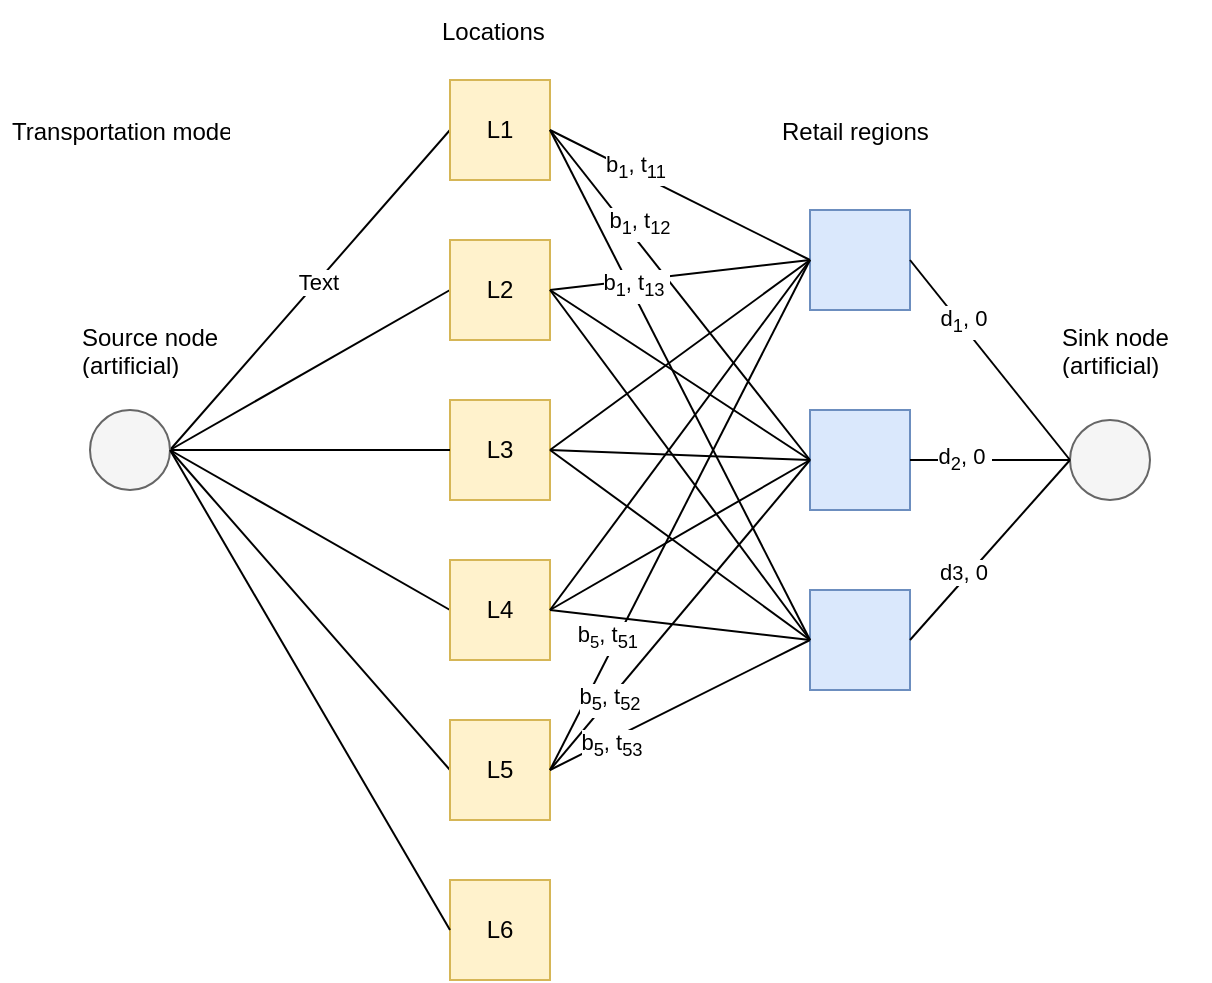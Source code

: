 <mxfile version="24.1.0" type="device">
  <diagram id="SuN_tZr9zy93ZAf2BfSO" name="Página-1">
    <mxGraphModel dx="674" dy="400" grid="1" gridSize="10" guides="1" tooltips="1" connect="1" arrows="1" fold="1" page="1" pageScale="1" pageWidth="827" pageHeight="1169" math="0" shadow="0">
      <root>
        <mxCell id="0" />
        <mxCell id="1" parent="0" />
        <mxCell id="djUS1vPbyfeASXktzGcw-22" value="" style="endArrow=none;html=1;rounded=0;exitX=1;exitY=0.5;exitDx=0;exitDy=0;entryX=0;entryY=0.5;entryDx=0;entryDy=0;startSize=2;endFill=0;" parent="1" target="djUS1vPbyfeASXktzGcw-4" edge="1">
          <mxGeometry width="50" height="50" relative="1" as="geometry">
            <mxPoint x="190" y="275" as="sourcePoint" />
            <mxPoint x="380" y="410" as="targetPoint" />
          </mxGeometry>
        </mxCell>
        <mxCell id="AI3Qx4aCdEkBwOObVNkq-5" value="Text" style="edgeLabel;html=1;align=center;verticalAlign=middle;resizable=0;points=[];" vertex="1" connectable="0" parent="djUS1vPbyfeASXktzGcw-22">
          <mxGeometry x="0.049" relative="1" as="geometry">
            <mxPoint as="offset" />
          </mxGeometry>
        </mxCell>
        <mxCell id="djUS1vPbyfeASXktzGcw-23" value="" style="endArrow=none;html=1;rounded=0;entryX=0;entryY=0.5;entryDx=0;entryDy=0;exitX=1;exitY=0.5;exitDx=0;exitDy=0;startSize=2;endFill=0;" parent="1" target="djUS1vPbyfeASXktzGcw-5" edge="1">
          <mxGeometry width="50" height="50" relative="1" as="geometry">
            <mxPoint x="190" y="275" as="sourcePoint" />
            <mxPoint x="380" y="490" as="targetPoint" />
          </mxGeometry>
        </mxCell>
        <mxCell id="djUS1vPbyfeASXktzGcw-25" value="" style="endArrow=none;html=1;rounded=0;entryX=0;entryY=0.5;entryDx=0;entryDy=0;exitX=1;exitY=0.5;exitDx=0;exitDy=0;startSize=2;endFill=0;" parent="1" target="djUS1vPbyfeASXktzGcw-6" edge="1">
          <mxGeometry width="50" height="50" relative="1" as="geometry">
            <mxPoint x="190" y="275" as="sourcePoint" />
            <mxPoint x="380" y="650" as="targetPoint" />
          </mxGeometry>
        </mxCell>
        <mxCell id="djUS1vPbyfeASXktzGcw-26" value="" style="endArrow=none;html=1;rounded=0;entryX=0;entryY=0.5;entryDx=0;entryDy=0;exitX=1;exitY=0.5;exitDx=0;exitDy=0;startSize=2;endFill=0;" parent="1" target="djUS1vPbyfeASXktzGcw-7" edge="1">
          <mxGeometry width="50" height="50" relative="1" as="geometry">
            <mxPoint x="190" y="275" as="sourcePoint" />
            <mxPoint x="380" y="730" as="targetPoint" />
          </mxGeometry>
        </mxCell>
        <mxCell id="djUS1vPbyfeASXktzGcw-31" value="" style="endArrow=none;html=1;rounded=0;entryX=0;entryY=0.5;entryDx=0;entryDy=0;exitX=1;exitY=0.5;exitDx=0;exitDy=0;startSize=2;endFill=0;" parent="1" target="djUS1vPbyfeASXktzGcw-8" edge="1">
          <mxGeometry width="50" height="50" relative="1" as="geometry">
            <mxPoint x="190" y="275" as="sourcePoint" />
            <mxPoint x="340" y="365" as="targetPoint" />
          </mxGeometry>
        </mxCell>
        <mxCell id="djUS1vPbyfeASXktzGcw-4" value="L1" style="whiteSpace=wrap;html=1;aspect=fixed;fillColor=#fff2cc;strokeColor=#d6b656;" parent="1" vertex="1">
          <mxGeometry x="330" y="90" width="50" height="50" as="geometry" />
        </mxCell>
        <mxCell id="djUS1vPbyfeASXktzGcw-5" value="L2" style="whiteSpace=wrap;html=1;aspect=fixed;fillColor=#fff2cc;strokeColor=#d6b656;" parent="1" vertex="1">
          <mxGeometry x="330" y="170" width="50" height="50" as="geometry" />
        </mxCell>
        <mxCell id="djUS1vPbyfeASXktzGcw-6" value="L3" style="whiteSpace=wrap;html=1;aspect=fixed;fillColor=#fff2cc;strokeColor=#d6b656;" parent="1" vertex="1">
          <mxGeometry x="330" y="250" width="50" height="50" as="geometry" />
        </mxCell>
        <mxCell id="djUS1vPbyfeASXktzGcw-7" value="L4" style="whiteSpace=wrap;html=1;aspect=fixed;fillColor=#fff2cc;strokeColor=#d6b656;" parent="1" vertex="1">
          <mxGeometry x="330" y="330" width="50" height="50" as="geometry" />
        </mxCell>
        <mxCell id="djUS1vPbyfeASXktzGcw-8" value="L5" style="whiteSpace=wrap;html=1;aspect=fixed;fillColor=#fff2cc;strokeColor=#d6b656;" parent="1" vertex="1">
          <mxGeometry x="330" y="410" width="50" height="50" as="geometry" />
        </mxCell>
        <mxCell id="djUS1vPbyfeASXktzGcw-9" value="" style="whiteSpace=wrap;html=1;aspect=fixed;fillColor=#dae8fc;strokeColor=#6c8ebf;" parent="1" vertex="1">
          <mxGeometry x="510" y="155" width="50" height="50" as="geometry" />
        </mxCell>
        <mxCell id="djUS1vPbyfeASXktzGcw-10" value="" style="whiteSpace=wrap;html=1;aspect=fixed;fillColor=#dae8fc;strokeColor=#6c8ebf;" parent="1" vertex="1">
          <mxGeometry x="510" y="255" width="50" height="50" as="geometry" />
        </mxCell>
        <mxCell id="djUS1vPbyfeASXktzGcw-11" value="" style="whiteSpace=wrap;html=1;aspect=fixed;fillColor=#dae8fc;strokeColor=#6c8ebf;" parent="1" vertex="1">
          <mxGeometry x="510" y="345" width="50" height="50" as="geometry" />
        </mxCell>
        <mxCell id="djUS1vPbyfeASXktzGcw-24" value="" style="endArrow=none;html=1;rounded=0;exitX=1;exitY=0.5;exitDx=0;exitDy=0;startSize=2;endFill=0;entryX=0;entryY=0.5;entryDx=0;entryDy=0;" parent="1" target="djUS1vPbyfeASXktzGcw-6" edge="1">
          <mxGeometry width="50" height="50" relative="1" as="geometry">
            <mxPoint x="190" y="275" as="sourcePoint" />
            <mxPoint x="380" y="570" as="targetPoint" />
          </mxGeometry>
        </mxCell>
        <mxCell id="djUS1vPbyfeASXktzGcw-40" value="" style="endArrow=none;html=1;rounded=0;entryX=0;entryY=0.5;entryDx=0;entryDy=0;exitX=1;exitY=0.5;exitDx=0;exitDy=0;startSize=2;endFill=0;" parent="1" source="djUS1vPbyfeASXktzGcw-4" target="djUS1vPbyfeASXktzGcw-9" edge="1">
          <mxGeometry width="50" height="50" relative="1" as="geometry">
            <mxPoint x="260" y="230" as="sourcePoint" />
            <mxPoint x="310" y="180" as="targetPoint" />
          </mxGeometry>
        </mxCell>
        <mxCell id="djUS1vPbyfeASXktzGcw-56" value="b&lt;sub&gt;1&lt;/sub&gt;, t&lt;sub&gt;11&lt;/sub&gt;&amp;nbsp;" style="edgeLabel;html=1;align=center;verticalAlign=middle;resizable=0;points=[];" parent="djUS1vPbyfeASXktzGcw-40" vertex="1" connectable="0">
          <mxGeometry x="-0.434" relative="1" as="geometry">
            <mxPoint x="7" as="offset" />
          </mxGeometry>
        </mxCell>
        <mxCell id="djUS1vPbyfeASXktzGcw-41" value="" style="endArrow=none;html=1;rounded=0;entryX=0;entryY=0.5;entryDx=0;entryDy=0;exitX=1;exitY=0.5;exitDx=0;exitDy=0;startSize=2;endFill=0;" parent="1" source="djUS1vPbyfeASXktzGcw-4" target="djUS1vPbyfeASXktzGcw-10" edge="1">
          <mxGeometry width="50" height="50" relative="1" as="geometry">
            <mxPoint x="390" y="125" as="sourcePoint" />
            <mxPoint x="520" y="190" as="targetPoint" />
          </mxGeometry>
        </mxCell>
        <mxCell id="djUS1vPbyfeASXktzGcw-57" value="b&lt;sub&gt;1&lt;/sub&gt;, t&lt;sub&gt;12&lt;/sub&gt;&amp;nbsp;" style="edgeLabel;html=1;align=center;verticalAlign=middle;resizable=0;points=[];" parent="djUS1vPbyfeASXktzGcw-41" vertex="1" connectable="0">
          <mxGeometry x="-0.413" y="2" relative="1" as="geometry">
            <mxPoint x="6" as="offset" />
          </mxGeometry>
        </mxCell>
        <mxCell id="djUS1vPbyfeASXktzGcw-42" value="" style="endArrow=none;html=1;rounded=0;entryX=0;entryY=0.5;entryDx=0;entryDy=0;exitX=1;exitY=0.5;exitDx=0;exitDy=0;startSize=2;endFill=0;" parent="1" source="djUS1vPbyfeASXktzGcw-4" target="djUS1vPbyfeASXktzGcw-11" edge="1">
          <mxGeometry width="50" height="50" relative="1" as="geometry">
            <mxPoint x="390" y="125" as="sourcePoint" />
            <mxPoint x="520" y="290" as="targetPoint" />
          </mxGeometry>
        </mxCell>
        <mxCell id="djUS1vPbyfeASXktzGcw-43" value="" style="endArrow=none;html=1;rounded=0;entryX=0;entryY=0.5;entryDx=0;entryDy=0;exitX=1;exitY=0.5;exitDx=0;exitDy=0;startSize=2;endFill=0;" parent="1" source="djUS1vPbyfeASXktzGcw-5" target="djUS1vPbyfeASXktzGcw-9" edge="1">
          <mxGeometry width="50" height="50" relative="1" as="geometry">
            <mxPoint x="390" y="125" as="sourcePoint" />
            <mxPoint x="520" y="190" as="targetPoint" />
          </mxGeometry>
        </mxCell>
        <mxCell id="djUS1vPbyfeASXktzGcw-44" value="" style="endArrow=none;html=1;rounded=0;entryX=0;entryY=0.5;entryDx=0;entryDy=0;exitX=1;exitY=0.5;exitDx=0;exitDy=0;startSize=2;endFill=0;" parent="1" source="djUS1vPbyfeASXktzGcw-5" target="djUS1vPbyfeASXktzGcw-10" edge="1">
          <mxGeometry width="50" height="50" relative="1" as="geometry">
            <mxPoint x="390" y="125" as="sourcePoint" />
            <mxPoint x="520" y="290" as="targetPoint" />
          </mxGeometry>
        </mxCell>
        <mxCell id="djUS1vPbyfeASXktzGcw-45" value="" style="endArrow=none;html=1;rounded=0;exitX=1;exitY=0.5;exitDx=0;exitDy=0;startSize=2;endFill=0;" parent="1" source="djUS1vPbyfeASXktzGcw-5" edge="1">
          <mxGeometry width="50" height="50" relative="1" as="geometry">
            <mxPoint x="390" y="125" as="sourcePoint" />
            <mxPoint x="510" y="370" as="targetPoint" />
          </mxGeometry>
        </mxCell>
        <mxCell id="djUS1vPbyfeASXktzGcw-46" value="" style="endArrow=none;html=1;rounded=0;entryX=0;entryY=0.5;entryDx=0;entryDy=0;exitX=1;exitY=0.5;exitDx=0;exitDy=0;startSize=2;endFill=0;" parent="1" source="djUS1vPbyfeASXktzGcw-6" target="djUS1vPbyfeASXktzGcw-9" edge="1">
          <mxGeometry width="50" height="50" relative="1" as="geometry">
            <mxPoint x="380" y="280" as="sourcePoint" />
            <mxPoint x="520" y="190" as="targetPoint" />
          </mxGeometry>
        </mxCell>
        <mxCell id="djUS1vPbyfeASXktzGcw-47" value="" style="endArrow=none;html=1;rounded=0;entryX=0;entryY=0.5;entryDx=0;entryDy=0;exitX=1;exitY=0.5;exitDx=0;exitDy=0;startSize=2;endFill=0;" parent="1" source="djUS1vPbyfeASXktzGcw-6" target="djUS1vPbyfeASXktzGcw-10" edge="1">
          <mxGeometry width="50" height="50" relative="1" as="geometry">
            <mxPoint x="380" y="270" as="sourcePoint" />
            <mxPoint x="520" y="290" as="targetPoint" />
          </mxGeometry>
        </mxCell>
        <mxCell id="djUS1vPbyfeASXktzGcw-48" value="" style="endArrow=none;html=1;rounded=0;entryX=0;entryY=0.5;entryDx=0;entryDy=0;exitX=1;exitY=0.5;exitDx=0;exitDy=0;startSize=2;endFill=0;" parent="1" source="djUS1vPbyfeASXktzGcw-6" target="djUS1vPbyfeASXktzGcw-11" edge="1">
          <mxGeometry width="50" height="50" relative="1" as="geometry">
            <mxPoint x="390" y="125" as="sourcePoint" />
            <mxPoint x="520" y="380" as="targetPoint" />
          </mxGeometry>
        </mxCell>
        <mxCell id="djUS1vPbyfeASXktzGcw-49" value="" style="endArrow=none;html=1;rounded=0;entryX=0;entryY=0.5;entryDx=0;entryDy=0;exitX=1;exitY=0.5;exitDx=0;exitDy=0;startSize=2;endFill=0;" parent="1" target="djUS1vPbyfeASXktzGcw-9" edge="1">
          <mxGeometry width="50" height="50" relative="1" as="geometry">
            <mxPoint x="380" y="355" as="sourcePoint" />
            <mxPoint x="510" y="260" as="targetPoint" />
          </mxGeometry>
        </mxCell>
        <mxCell id="djUS1vPbyfeASXktzGcw-50" value="" style="endArrow=none;html=1;rounded=0;entryX=0;entryY=0.5;entryDx=0;entryDy=0;exitX=1;exitY=0.5;exitDx=0;exitDy=0;startSize=2;endFill=0;" parent="1" target="djUS1vPbyfeASXktzGcw-10" edge="1">
          <mxGeometry width="50" height="50" relative="1" as="geometry">
            <mxPoint x="380" y="355" as="sourcePoint" />
            <mxPoint x="510" y="360" as="targetPoint" />
          </mxGeometry>
        </mxCell>
        <mxCell id="djUS1vPbyfeASXktzGcw-51" value="" style="endArrow=none;html=1;rounded=0;entryX=0;entryY=0.5;entryDx=0;entryDy=0;exitX=1;exitY=0.5;exitDx=0;exitDy=0;startSize=2;endFill=0;" parent="1" target="djUS1vPbyfeASXktzGcw-11" edge="1">
          <mxGeometry width="50" height="50" relative="1" as="geometry">
            <mxPoint x="380" y="355" as="sourcePoint" />
            <mxPoint x="510" y="450" as="targetPoint" />
          </mxGeometry>
        </mxCell>
        <mxCell id="djUS1vPbyfeASXktzGcw-52" value="" style="endArrow=none;html=1;rounded=0;entryX=0;entryY=0.5;entryDx=0;entryDy=0;exitX=1;exitY=0.5;exitDx=0;exitDy=0;startSize=2;endFill=0;" parent="1" target="djUS1vPbyfeASXktzGcw-9" edge="1">
          <mxGeometry width="50" height="50" relative="1" as="geometry">
            <mxPoint x="380" y="435" as="sourcePoint" />
            <mxPoint x="510" y="340" as="targetPoint" />
          </mxGeometry>
        </mxCell>
        <mxCell id="djUS1vPbyfeASXktzGcw-60" value="b&lt;font size=&quot;1&quot;&gt;&lt;sub&gt;5&lt;/sub&gt;&lt;/font&gt;, t&lt;sub&gt;51&lt;/sub&gt;&amp;nbsp;" style="edgeLabel;html=1;align=center;verticalAlign=middle;resizable=0;points=[];" parent="djUS1vPbyfeASXktzGcw-52" vertex="1" connectable="0">
          <mxGeometry x="-0.569" y="-2" relative="1" as="geometry">
            <mxPoint y="-12" as="offset" />
          </mxGeometry>
        </mxCell>
        <mxCell id="djUS1vPbyfeASXktzGcw-53" value="" style="endArrow=none;html=1;rounded=0;entryX=0;entryY=0.5;entryDx=0;entryDy=0;exitX=1;exitY=0.5;exitDx=0;exitDy=0;startSize=2;endFill=0;" parent="1" target="djUS1vPbyfeASXktzGcw-10" edge="1">
          <mxGeometry width="50" height="50" relative="1" as="geometry">
            <mxPoint x="380" y="435" as="sourcePoint" />
            <mxPoint x="510" y="440" as="targetPoint" />
          </mxGeometry>
        </mxCell>
        <mxCell id="djUS1vPbyfeASXktzGcw-61" value="b&lt;sub&gt;5&lt;/sub&gt;, t&lt;sub&gt;52&lt;/sub&gt;&amp;nbsp;" style="edgeLabel;html=1;align=center;verticalAlign=middle;resizable=0;points=[];" parent="djUS1vPbyfeASXktzGcw-53" vertex="1" connectable="0">
          <mxGeometry x="-0.411" y="-1" relative="1" as="geometry">
            <mxPoint x="-8" y="10" as="offset" />
          </mxGeometry>
        </mxCell>
        <mxCell id="djUS1vPbyfeASXktzGcw-54" value="" style="endArrow=none;html=1;rounded=0;entryX=0;entryY=0.5;entryDx=0;entryDy=0;exitX=1;exitY=0.5;exitDx=0;exitDy=0;startSize=2;endFill=0;" parent="1" target="djUS1vPbyfeASXktzGcw-11" edge="1">
          <mxGeometry width="50" height="50" relative="1" as="geometry">
            <mxPoint x="380" y="435" as="sourcePoint" />
            <mxPoint x="510" y="530" as="targetPoint" />
          </mxGeometry>
        </mxCell>
        <mxCell id="djUS1vPbyfeASXktzGcw-62" value="b&lt;sub&gt;5&lt;/sub&gt;, t&lt;sub&gt;53&lt;/sub&gt;&amp;nbsp;" style="edgeLabel;html=1;align=center;verticalAlign=middle;resizable=0;points=[];" parent="djUS1vPbyfeASXktzGcw-54" vertex="1" connectable="0">
          <mxGeometry x="-0.538" y="-2" relative="1" as="geometry">
            <mxPoint x="1" y="1" as="offset" />
          </mxGeometry>
        </mxCell>
        <mxCell id="djUS1vPbyfeASXktzGcw-58" value="b&lt;sub&gt;1&lt;/sub&gt;, t&lt;sub&gt;13&lt;/sub&gt;&amp;nbsp;" style="edgeLabel;html=1;align=center;verticalAlign=middle;resizable=0;points=[];" parent="1" vertex="1" connectable="0">
          <mxGeometry x="410.001" y="195.003" as="geometry">
            <mxPoint x="13" y="-2" as="offset" />
          </mxGeometry>
        </mxCell>
        <mxCell id="djUS1vPbyfeASXktzGcw-63" value="" style="ellipse;whiteSpace=wrap;html=1;aspect=fixed;fillColor=#f5f5f5;fontColor=#333333;strokeColor=#666666;" parent="1" vertex="1">
          <mxGeometry x="640" y="260" width="40" height="40" as="geometry" />
        </mxCell>
        <mxCell id="djUS1vPbyfeASXktzGcw-64" value="" style="ellipse;whiteSpace=wrap;html=1;aspect=fixed;fillColor=#f5f5f5;fontColor=#333333;strokeColor=#666666;" parent="1" vertex="1">
          <mxGeometry x="150" y="255" width="40" height="40" as="geometry" />
        </mxCell>
        <mxCell id="djUS1vPbyfeASXktzGcw-71" value="" style="endArrow=none;html=1;rounded=0;exitX=1;exitY=0.5;exitDx=0;exitDy=0;entryX=0;entryY=0.5;entryDx=0;entryDy=0;startSize=2;endFill=0;" parent="1" source="djUS1vPbyfeASXktzGcw-9" target="djUS1vPbyfeASXktzGcw-63" edge="1">
          <mxGeometry width="50" height="50" relative="1" as="geometry">
            <mxPoint x="600" y="490" as="sourcePoint" />
            <mxPoint x="670" y="395" as="targetPoint" />
          </mxGeometry>
        </mxCell>
        <mxCell id="djUS1vPbyfeASXktzGcw-72" value="d&lt;sub&gt;1&lt;/sub&gt;, 0&amp;nbsp;" style="edgeLabel;html=1;align=center;verticalAlign=middle;resizable=0;points=[];endArrow=none;rounded=0;strokeColor=default;startSize=2;endFill=0;" parent="djUS1vPbyfeASXktzGcw-71" vertex="1" connectable="0">
          <mxGeometry x="-0.246" y="-1" relative="1" as="geometry">
            <mxPoint x="-2" y="-8" as="offset" />
          </mxGeometry>
        </mxCell>
        <mxCell id="djUS1vPbyfeASXktzGcw-73" value="" style="endArrow=none;html=1;rounded=0;exitX=1;exitY=0.5;exitDx=0;exitDy=0;entryX=0;entryY=0.5;entryDx=0;entryDy=0;startSize=2;endFill=0;" parent="1" source="djUS1vPbyfeASXktzGcw-10" target="djUS1vPbyfeASXktzGcw-63" edge="1">
          <mxGeometry width="50" height="50" relative="1" as="geometry">
            <mxPoint x="600" y="490" as="sourcePoint" />
            <mxPoint x="670" y="490" as="targetPoint" />
          </mxGeometry>
        </mxCell>
        <mxCell id="djUS1vPbyfeASXktzGcw-74" value="d&lt;sub&gt;2&lt;/sub&gt;, 0&amp;nbsp;" style="edgeLabel;html=1;align=center;verticalAlign=middle;resizable=0;points=[];endArrow=none;rounded=0;strokeColor=default;startSize=2;endFill=0;" parent="djUS1vPbyfeASXktzGcw-73" vertex="1" connectable="0">
          <mxGeometry x="-0.246" y="-1" relative="1" as="geometry">
            <mxPoint x="-3" y="-1" as="offset" />
          </mxGeometry>
        </mxCell>
        <mxCell id="djUS1vPbyfeASXktzGcw-75" value="" style="endArrow=none;html=1;rounded=0;exitX=1;exitY=0.5;exitDx=0;exitDy=0;entryX=0;entryY=0.5;entryDx=0;entryDy=0;startSize=2;endFill=0;" parent="1" source="djUS1vPbyfeASXktzGcw-11" target="djUS1vPbyfeASXktzGcw-63" edge="1">
          <mxGeometry width="50" height="50" relative="1" as="geometry">
            <mxPoint x="600" y="490" as="sourcePoint" />
            <mxPoint x="670" y="585" as="targetPoint" />
          </mxGeometry>
        </mxCell>
        <mxCell id="djUS1vPbyfeASXktzGcw-76" value="d&lt;font size=&quot;1&quot;&gt;3&lt;/font&gt;, 0&amp;nbsp;" style="edgeLabel;html=1;align=center;verticalAlign=middle;resizable=0;points=[];endArrow=none;rounded=0;strokeColor=default;startSize=2;endFill=0;" parent="djUS1vPbyfeASXktzGcw-75" vertex="1" connectable="0">
          <mxGeometry x="-0.246" y="-1" relative="1" as="geometry">
            <mxPoint x="-3" y="-1" as="offset" />
          </mxGeometry>
        </mxCell>
        <mxCell id="KqHIkJuDY8_jqeDVKqRZ-1" value="Source node&#xa;(artificial)" style="text;strokeColor=none;fillColor=none;align=left;verticalAlign=middle;spacingLeft=4;spacingRight=4;overflow=hidden;points=[[0,0.5],[1,0.5]];portConstraint=eastwest;rotatable=0;" parent="1" vertex="1">
          <mxGeometry x="140" y="210" width="80" height="30" as="geometry" />
        </mxCell>
        <mxCell id="KqHIkJuDY8_jqeDVKqRZ-2" value="Transportation modes" style="text;strokeColor=none;fillColor=none;align=left;verticalAlign=middle;spacingLeft=4;spacingRight=4;overflow=hidden;points=[[0,0.5],[1,0.5]];portConstraint=eastwest;rotatable=0;" parent="1" vertex="1">
          <mxGeometry x="105" y="100" width="120" height="30" as="geometry" />
        </mxCell>
        <mxCell id="KqHIkJuDY8_jqeDVKqRZ-3" value="Locations" style="text;strokeColor=none;fillColor=none;align=left;verticalAlign=middle;spacingLeft=4;spacingRight=4;overflow=hidden;points=[[0,0.5],[1,0.5]];portConstraint=eastwest;rotatable=0;" parent="1" vertex="1">
          <mxGeometry x="320" y="50" width="145" height="30" as="geometry" />
        </mxCell>
        <mxCell id="KqHIkJuDY8_jqeDVKqRZ-4" value="Retail regions" style="text;strokeColor=none;fillColor=none;align=left;verticalAlign=middle;spacingLeft=4;spacingRight=4;overflow=hidden;points=[[0,0.5],[1,0.5]];portConstraint=eastwest;rotatable=0;" parent="1" vertex="1">
          <mxGeometry x="490" y="100" width="90" height="30" as="geometry" />
        </mxCell>
        <mxCell id="KqHIkJuDY8_jqeDVKqRZ-5" value="Sink node&#xa;(artificial)" style="text;strokeColor=none;fillColor=none;align=left;verticalAlign=middle;spacingLeft=4;spacingRight=4;overflow=hidden;points=[[0,0.5],[1,0.5]];portConstraint=eastwest;rotatable=0;" parent="1" vertex="1">
          <mxGeometry x="630" y="210" width="80" height="30" as="geometry" />
        </mxCell>
        <mxCell id="AI3Qx4aCdEkBwOObVNkq-1" value="L6" style="whiteSpace=wrap;html=1;aspect=fixed;fillColor=#fff2cc;strokeColor=#d6b656;" vertex="1" parent="1">
          <mxGeometry x="330" y="490" width="50" height="50" as="geometry" />
        </mxCell>
        <mxCell id="AI3Qx4aCdEkBwOObVNkq-3" value="" style="endArrow=none;html=1;rounded=0;entryX=0;entryY=0.5;entryDx=0;entryDy=0;exitX=1;exitY=0.5;exitDx=0;exitDy=0;startSize=2;endFill=0;" edge="1" parent="1" target="AI3Qx4aCdEkBwOObVNkq-1">
          <mxGeometry width="50" height="50" relative="1" as="geometry">
            <mxPoint x="190" y="275" as="sourcePoint" />
            <mxPoint x="340" y="445" as="targetPoint" />
          </mxGeometry>
        </mxCell>
      </root>
    </mxGraphModel>
  </diagram>
</mxfile>

